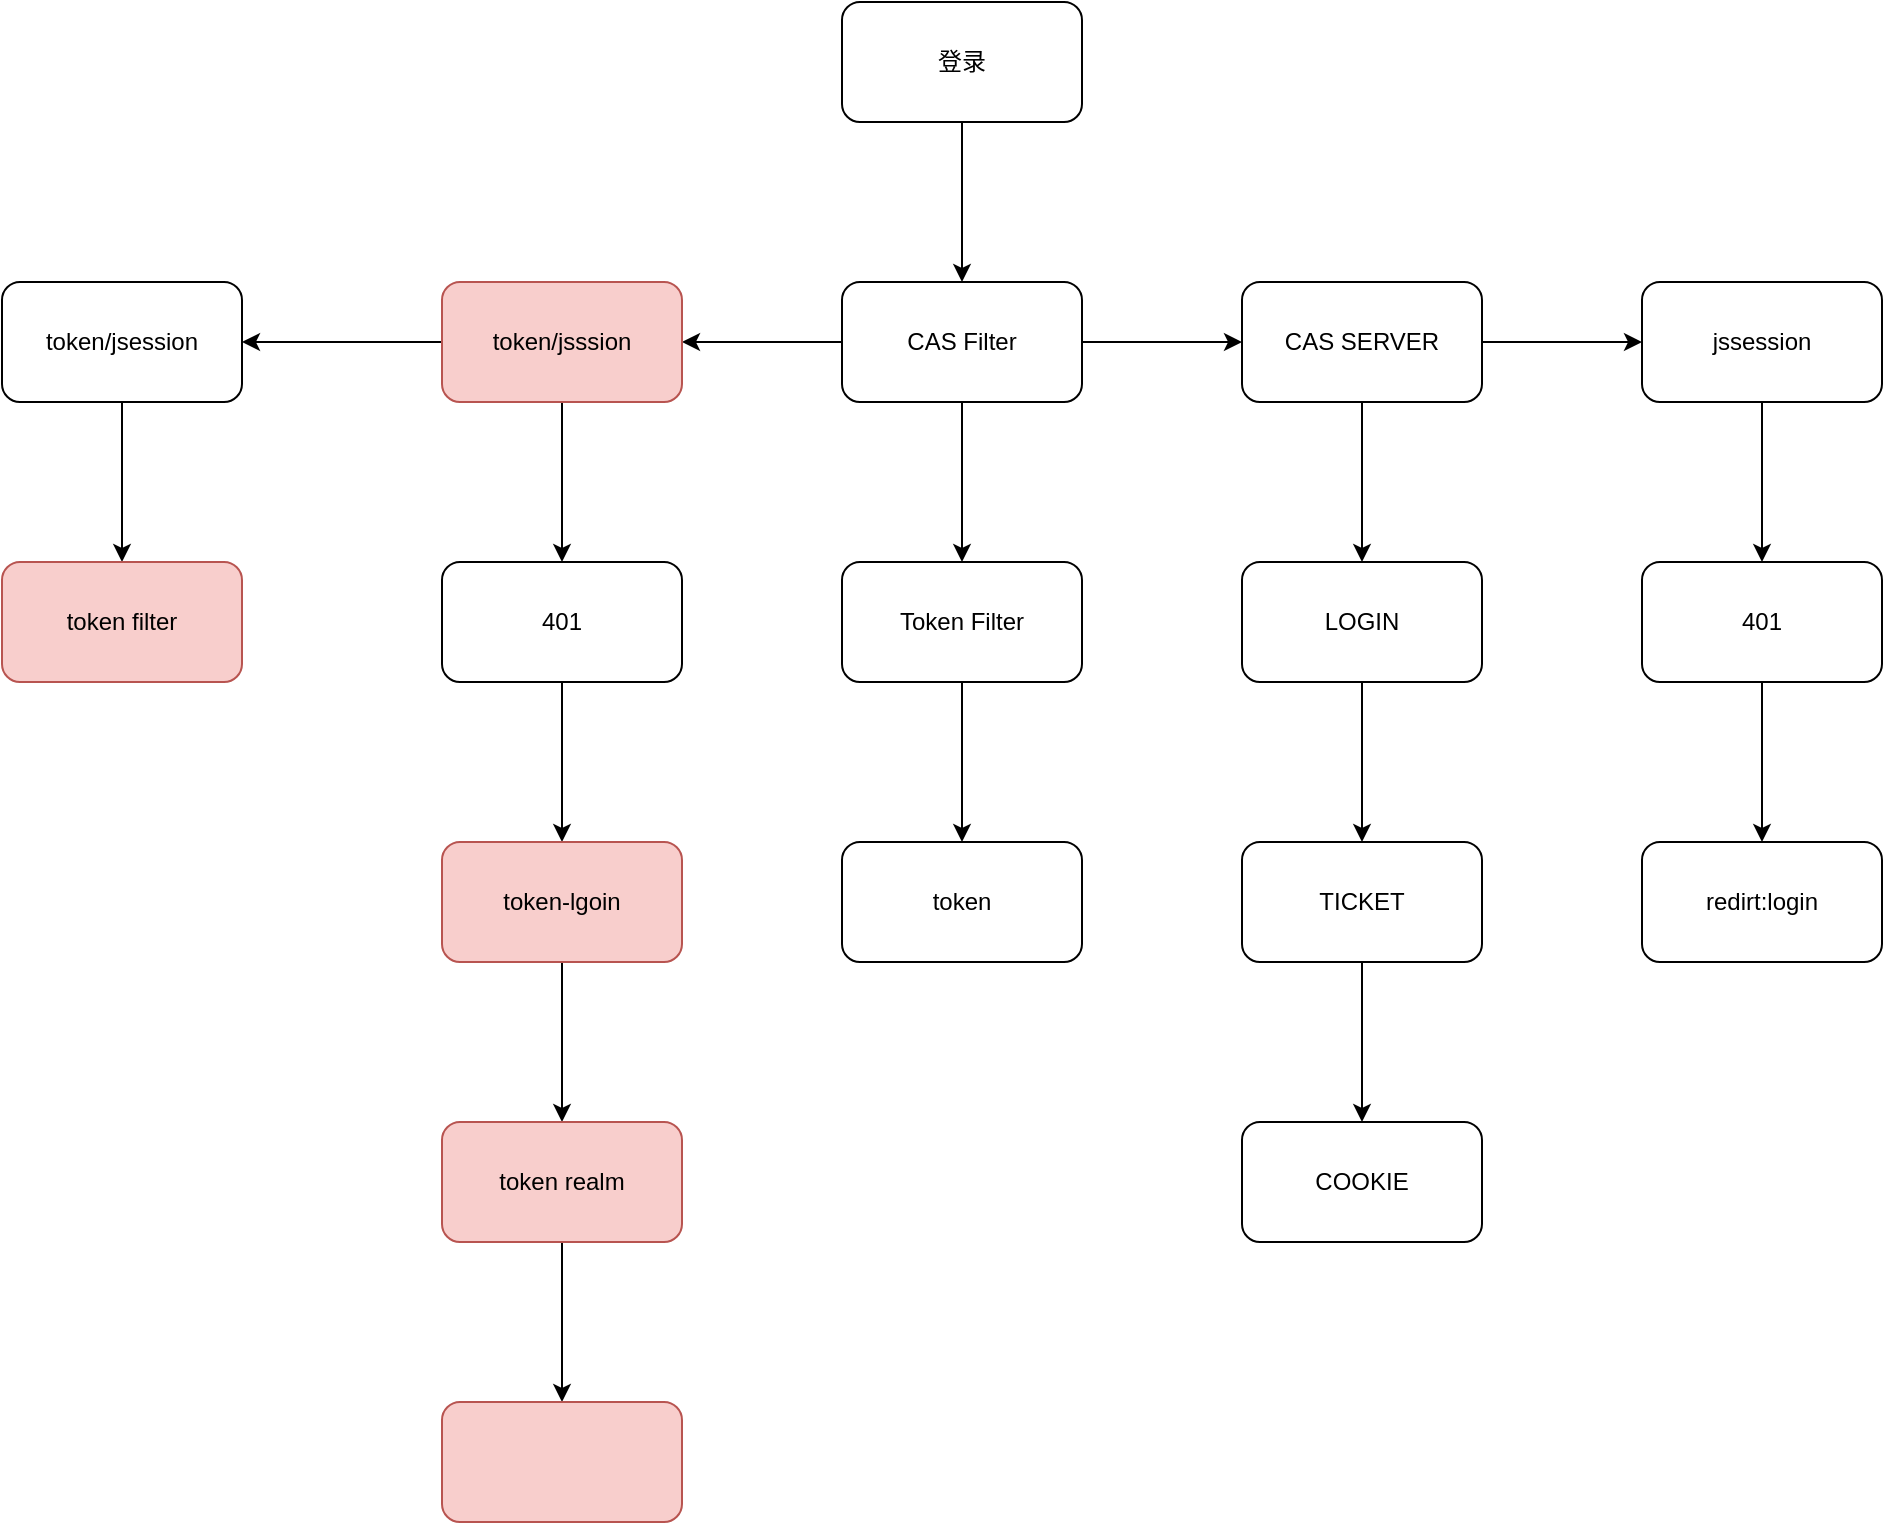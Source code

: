 <mxfile version="20.2.4" type="github">
  <diagram id="rMK5P2FSfmjJ5yNX_NLn" name="第 1 页">
    <mxGraphModel dx="2249" dy="762" grid="1" gridSize="10" guides="1" tooltips="1" connect="1" arrows="1" fold="1" page="1" pageScale="1" pageWidth="827" pageHeight="1169" math="0" shadow="0">
      <root>
        <mxCell id="0" />
        <mxCell id="1" parent="0" />
        <mxCell id="8s4Nu5cWzRz8xXhgNU48-3" value="" style="edgeStyle=orthogonalEdgeStyle;rounded=0;orthogonalLoop=1;jettySize=auto;html=1;" edge="1" parent="1" source="8s4Nu5cWzRz8xXhgNU48-1" target="8s4Nu5cWzRz8xXhgNU48-2">
          <mxGeometry relative="1" as="geometry" />
        </mxCell>
        <mxCell id="8s4Nu5cWzRz8xXhgNU48-1" value="登录" style="rounded=1;whiteSpace=wrap;html=1;" vertex="1" parent="1">
          <mxGeometry x="270" y="200" width="120" height="60" as="geometry" />
        </mxCell>
        <mxCell id="8s4Nu5cWzRz8xXhgNU48-5" value="" style="edgeStyle=orthogonalEdgeStyle;rounded=0;orthogonalLoop=1;jettySize=auto;html=1;" edge="1" parent="1" source="8s4Nu5cWzRz8xXhgNU48-2" target="8s4Nu5cWzRz8xXhgNU48-4">
          <mxGeometry relative="1" as="geometry" />
        </mxCell>
        <mxCell id="8s4Nu5cWzRz8xXhgNU48-7" value="" style="edgeStyle=orthogonalEdgeStyle;rounded=0;orthogonalLoop=1;jettySize=auto;html=1;" edge="1" parent="1" source="8s4Nu5cWzRz8xXhgNU48-2" target="8s4Nu5cWzRz8xXhgNU48-6">
          <mxGeometry relative="1" as="geometry" />
        </mxCell>
        <mxCell id="8s4Nu5cWzRz8xXhgNU48-21" value="" style="edgeStyle=orthogonalEdgeStyle;rounded=0;orthogonalLoop=1;jettySize=auto;html=1;" edge="1" parent="1" source="8s4Nu5cWzRz8xXhgNU48-2" target="8s4Nu5cWzRz8xXhgNU48-20">
          <mxGeometry relative="1" as="geometry" />
        </mxCell>
        <mxCell id="8s4Nu5cWzRz8xXhgNU48-2" value="CAS Filter" style="whiteSpace=wrap;html=1;rounded=1;" vertex="1" parent="1">
          <mxGeometry x="270" y="340" width="120" height="60" as="geometry" />
        </mxCell>
        <mxCell id="8s4Nu5cWzRz8xXhgNU48-15" value="" style="edgeStyle=orthogonalEdgeStyle;rounded=0;orthogonalLoop=1;jettySize=auto;html=1;" edge="1" parent="1" source="8s4Nu5cWzRz8xXhgNU48-4" target="8s4Nu5cWzRz8xXhgNU48-14">
          <mxGeometry relative="1" as="geometry" />
        </mxCell>
        <mxCell id="8s4Nu5cWzRz8xXhgNU48-4" value="Token Filter" style="whiteSpace=wrap;html=1;rounded=1;" vertex="1" parent="1">
          <mxGeometry x="270" y="480" width="120" height="60" as="geometry" />
        </mxCell>
        <mxCell id="8s4Nu5cWzRz8xXhgNU48-9" value="" style="edgeStyle=orthogonalEdgeStyle;rounded=0;orthogonalLoop=1;jettySize=auto;html=1;" edge="1" parent="1" source="8s4Nu5cWzRz8xXhgNU48-6" target="8s4Nu5cWzRz8xXhgNU48-8">
          <mxGeometry relative="1" as="geometry" />
        </mxCell>
        <mxCell id="8s4Nu5cWzRz8xXhgNU48-25" value="" style="edgeStyle=orthogonalEdgeStyle;rounded=0;orthogonalLoop=1;jettySize=auto;html=1;" edge="1" parent="1" source="8s4Nu5cWzRz8xXhgNU48-6" target="8s4Nu5cWzRz8xXhgNU48-24">
          <mxGeometry relative="1" as="geometry" />
        </mxCell>
        <mxCell id="8s4Nu5cWzRz8xXhgNU48-6" value="CAS SERVER" style="whiteSpace=wrap;html=1;rounded=1;" vertex="1" parent="1">
          <mxGeometry x="470" y="340" width="120" height="60" as="geometry" />
        </mxCell>
        <mxCell id="8s4Nu5cWzRz8xXhgNU48-11" value="" style="edgeStyle=orthogonalEdgeStyle;rounded=0;orthogonalLoop=1;jettySize=auto;html=1;" edge="1" parent="1" source="8s4Nu5cWzRz8xXhgNU48-8" target="8s4Nu5cWzRz8xXhgNU48-10">
          <mxGeometry relative="1" as="geometry" />
        </mxCell>
        <mxCell id="8s4Nu5cWzRz8xXhgNU48-8" value="LOGIN" style="whiteSpace=wrap;html=1;rounded=1;" vertex="1" parent="1">
          <mxGeometry x="470" y="480" width="120" height="60" as="geometry" />
        </mxCell>
        <mxCell id="8s4Nu5cWzRz8xXhgNU48-13" value="" style="edgeStyle=orthogonalEdgeStyle;rounded=0;orthogonalLoop=1;jettySize=auto;html=1;" edge="1" parent="1" source="8s4Nu5cWzRz8xXhgNU48-10" target="8s4Nu5cWzRz8xXhgNU48-12">
          <mxGeometry relative="1" as="geometry" />
        </mxCell>
        <mxCell id="8s4Nu5cWzRz8xXhgNU48-10" value="TICKET" style="whiteSpace=wrap;html=1;rounded=1;" vertex="1" parent="1">
          <mxGeometry x="470" y="620" width="120" height="60" as="geometry" />
        </mxCell>
        <mxCell id="8s4Nu5cWzRz8xXhgNU48-12" value="COOKIE" style="whiteSpace=wrap;html=1;rounded=1;" vertex="1" parent="1">
          <mxGeometry x="470" y="760" width="120" height="60" as="geometry" />
        </mxCell>
        <mxCell id="8s4Nu5cWzRz8xXhgNU48-14" value="token" style="whiteSpace=wrap;html=1;rounded=1;" vertex="1" parent="1">
          <mxGeometry x="270" y="620" width="120" height="60" as="geometry" />
        </mxCell>
        <mxCell id="8s4Nu5cWzRz8xXhgNU48-23" value="" style="edgeStyle=orthogonalEdgeStyle;rounded=0;orthogonalLoop=1;jettySize=auto;html=1;" edge="1" parent="1" source="8s4Nu5cWzRz8xXhgNU48-20" target="8s4Nu5cWzRz8xXhgNU48-22">
          <mxGeometry relative="1" as="geometry" />
        </mxCell>
        <mxCell id="8s4Nu5cWzRz8xXhgNU48-33" value="" style="edgeStyle=orthogonalEdgeStyle;rounded=0;orthogonalLoop=1;jettySize=auto;html=1;" edge="1" parent="1" source="8s4Nu5cWzRz8xXhgNU48-20" target="8s4Nu5cWzRz8xXhgNU48-32">
          <mxGeometry relative="1" as="geometry" />
        </mxCell>
        <mxCell id="8s4Nu5cWzRz8xXhgNU48-20" value="token/jsssion" style="whiteSpace=wrap;html=1;rounded=1;fillColor=#f8cecc;strokeColor=#b85450;" vertex="1" parent="1">
          <mxGeometry x="70" y="340" width="120" height="60" as="geometry" />
        </mxCell>
        <mxCell id="8s4Nu5cWzRz8xXhgNU48-31" value="" style="edgeStyle=orthogonalEdgeStyle;rounded=0;orthogonalLoop=1;jettySize=auto;html=1;" edge="1" parent="1" source="8s4Nu5cWzRz8xXhgNU48-22" target="8s4Nu5cWzRz8xXhgNU48-30">
          <mxGeometry relative="1" as="geometry" />
        </mxCell>
        <mxCell id="8s4Nu5cWzRz8xXhgNU48-22" value="401" style="whiteSpace=wrap;html=1;rounded=1;" vertex="1" parent="1">
          <mxGeometry x="70" y="480" width="120" height="60" as="geometry" />
        </mxCell>
        <mxCell id="8s4Nu5cWzRz8xXhgNU48-27" value="" style="edgeStyle=orthogonalEdgeStyle;rounded=0;orthogonalLoop=1;jettySize=auto;html=1;" edge="1" parent="1" source="8s4Nu5cWzRz8xXhgNU48-24" target="8s4Nu5cWzRz8xXhgNU48-26">
          <mxGeometry relative="1" as="geometry" />
        </mxCell>
        <mxCell id="8s4Nu5cWzRz8xXhgNU48-24" value="jssession" style="whiteSpace=wrap;html=1;rounded=1;" vertex="1" parent="1">
          <mxGeometry x="670" y="340" width="120" height="60" as="geometry" />
        </mxCell>
        <mxCell id="8s4Nu5cWzRz8xXhgNU48-29" value="" style="edgeStyle=orthogonalEdgeStyle;rounded=0;orthogonalLoop=1;jettySize=auto;html=1;" edge="1" parent="1" source="8s4Nu5cWzRz8xXhgNU48-26" target="8s4Nu5cWzRz8xXhgNU48-28">
          <mxGeometry relative="1" as="geometry" />
        </mxCell>
        <mxCell id="8s4Nu5cWzRz8xXhgNU48-26" value="401" style="whiteSpace=wrap;html=1;rounded=1;" vertex="1" parent="1">
          <mxGeometry x="670" y="480" width="120" height="60" as="geometry" />
        </mxCell>
        <mxCell id="8s4Nu5cWzRz8xXhgNU48-28" value="redirt:login" style="whiteSpace=wrap;html=1;rounded=1;" vertex="1" parent="1">
          <mxGeometry x="670" y="620" width="120" height="60" as="geometry" />
        </mxCell>
        <mxCell id="8s4Nu5cWzRz8xXhgNU48-37" value="" style="edgeStyle=orthogonalEdgeStyle;rounded=0;orthogonalLoop=1;jettySize=auto;html=1;" edge="1" parent="1" source="8s4Nu5cWzRz8xXhgNU48-30" target="8s4Nu5cWzRz8xXhgNU48-36">
          <mxGeometry relative="1" as="geometry" />
        </mxCell>
        <mxCell id="8s4Nu5cWzRz8xXhgNU48-30" value="token-lgoin" style="whiteSpace=wrap;html=1;rounded=1;fillColor=#f8cecc;strokeColor=#b85450;" vertex="1" parent="1">
          <mxGeometry x="70" y="620" width="120" height="60" as="geometry" />
        </mxCell>
        <mxCell id="8s4Nu5cWzRz8xXhgNU48-35" value="" style="edgeStyle=orthogonalEdgeStyle;rounded=0;orthogonalLoop=1;jettySize=auto;html=1;" edge="1" parent="1" source="8s4Nu5cWzRz8xXhgNU48-32" target="8s4Nu5cWzRz8xXhgNU48-34">
          <mxGeometry relative="1" as="geometry" />
        </mxCell>
        <mxCell id="8s4Nu5cWzRz8xXhgNU48-32" value="token/jsession" style="whiteSpace=wrap;html=1;rounded=1;" vertex="1" parent="1">
          <mxGeometry x="-150" y="340" width="120" height="60" as="geometry" />
        </mxCell>
        <mxCell id="8s4Nu5cWzRz8xXhgNU48-34" value="token filter" style="whiteSpace=wrap;html=1;rounded=1;fillColor=#f8cecc;strokeColor=#b85450;" vertex="1" parent="1">
          <mxGeometry x="-150" y="480" width="120" height="60" as="geometry" />
        </mxCell>
        <mxCell id="8s4Nu5cWzRz8xXhgNU48-39" value="" style="edgeStyle=orthogonalEdgeStyle;rounded=0;orthogonalLoop=1;jettySize=auto;html=1;" edge="1" parent="1" source="8s4Nu5cWzRz8xXhgNU48-36" target="8s4Nu5cWzRz8xXhgNU48-38">
          <mxGeometry relative="1" as="geometry" />
        </mxCell>
        <mxCell id="8s4Nu5cWzRz8xXhgNU48-36" value="token realm" style="whiteSpace=wrap;html=1;fillColor=#f8cecc;strokeColor=#b85450;rounded=1;" vertex="1" parent="1">
          <mxGeometry x="70" y="760" width="120" height="60" as="geometry" />
        </mxCell>
        <mxCell id="8s4Nu5cWzRz8xXhgNU48-38" value="" style="whiteSpace=wrap;html=1;fillColor=#f8cecc;strokeColor=#b85450;rounded=1;" vertex="1" parent="1">
          <mxGeometry x="70" y="900" width="120" height="60" as="geometry" />
        </mxCell>
      </root>
    </mxGraphModel>
  </diagram>
</mxfile>

